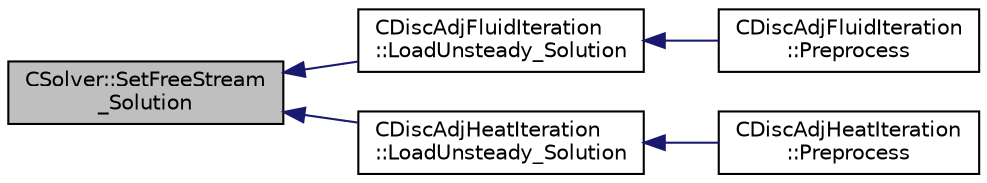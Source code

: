 digraph "CSolver::SetFreeStream_Solution"
{
  edge [fontname="Helvetica",fontsize="10",labelfontname="Helvetica",labelfontsize="10"];
  node [fontname="Helvetica",fontsize="10",shape=record];
  rankdir="LR";
  Node4514 [label="CSolver::SetFreeStream\l_Solution",height=0.2,width=0.4,color="black", fillcolor="grey75", style="filled", fontcolor="black"];
  Node4514 -> Node4515 [dir="back",color="midnightblue",fontsize="10",style="solid",fontname="Helvetica"];
  Node4515 [label="CDiscAdjFluidIteration\l::LoadUnsteady_Solution",height=0.2,width=0.4,color="black", fillcolor="white", style="filled",URL="$class_c_disc_adj_fluid_iteration.html#a5ae45870d7f5905cd1025a92883d30f9",tooltip="load unsteady solution for unsteady problems "];
  Node4515 -> Node4516 [dir="back",color="midnightblue",fontsize="10",style="solid",fontname="Helvetica"];
  Node4516 [label="CDiscAdjFluidIteration\l::Preprocess",height=0.2,width=0.4,color="black", fillcolor="white", style="filled",URL="$class_c_disc_adj_fluid_iteration.html#a06d0775024ea784dbac96e424b8653f5",tooltip="Preprocessing to prepare for an iteration of the physics. "];
  Node4514 -> Node4517 [dir="back",color="midnightblue",fontsize="10",style="solid",fontname="Helvetica"];
  Node4517 [label="CDiscAdjHeatIteration\l::LoadUnsteady_Solution",height=0.2,width=0.4,color="black", fillcolor="white", style="filled",URL="$class_c_disc_adj_heat_iteration.html#aa43a5608e0c159791331a9e46380502a",tooltip="load unsteady solution for unsteady problems "];
  Node4517 -> Node4518 [dir="back",color="midnightblue",fontsize="10",style="solid",fontname="Helvetica"];
  Node4518 [label="CDiscAdjHeatIteration\l::Preprocess",height=0.2,width=0.4,color="black", fillcolor="white", style="filled",URL="$class_c_disc_adj_heat_iteration.html#a1c218566ede74077a5614d351e08f005",tooltip="Perform a single iteration of the adjoint fluid system. "];
}
